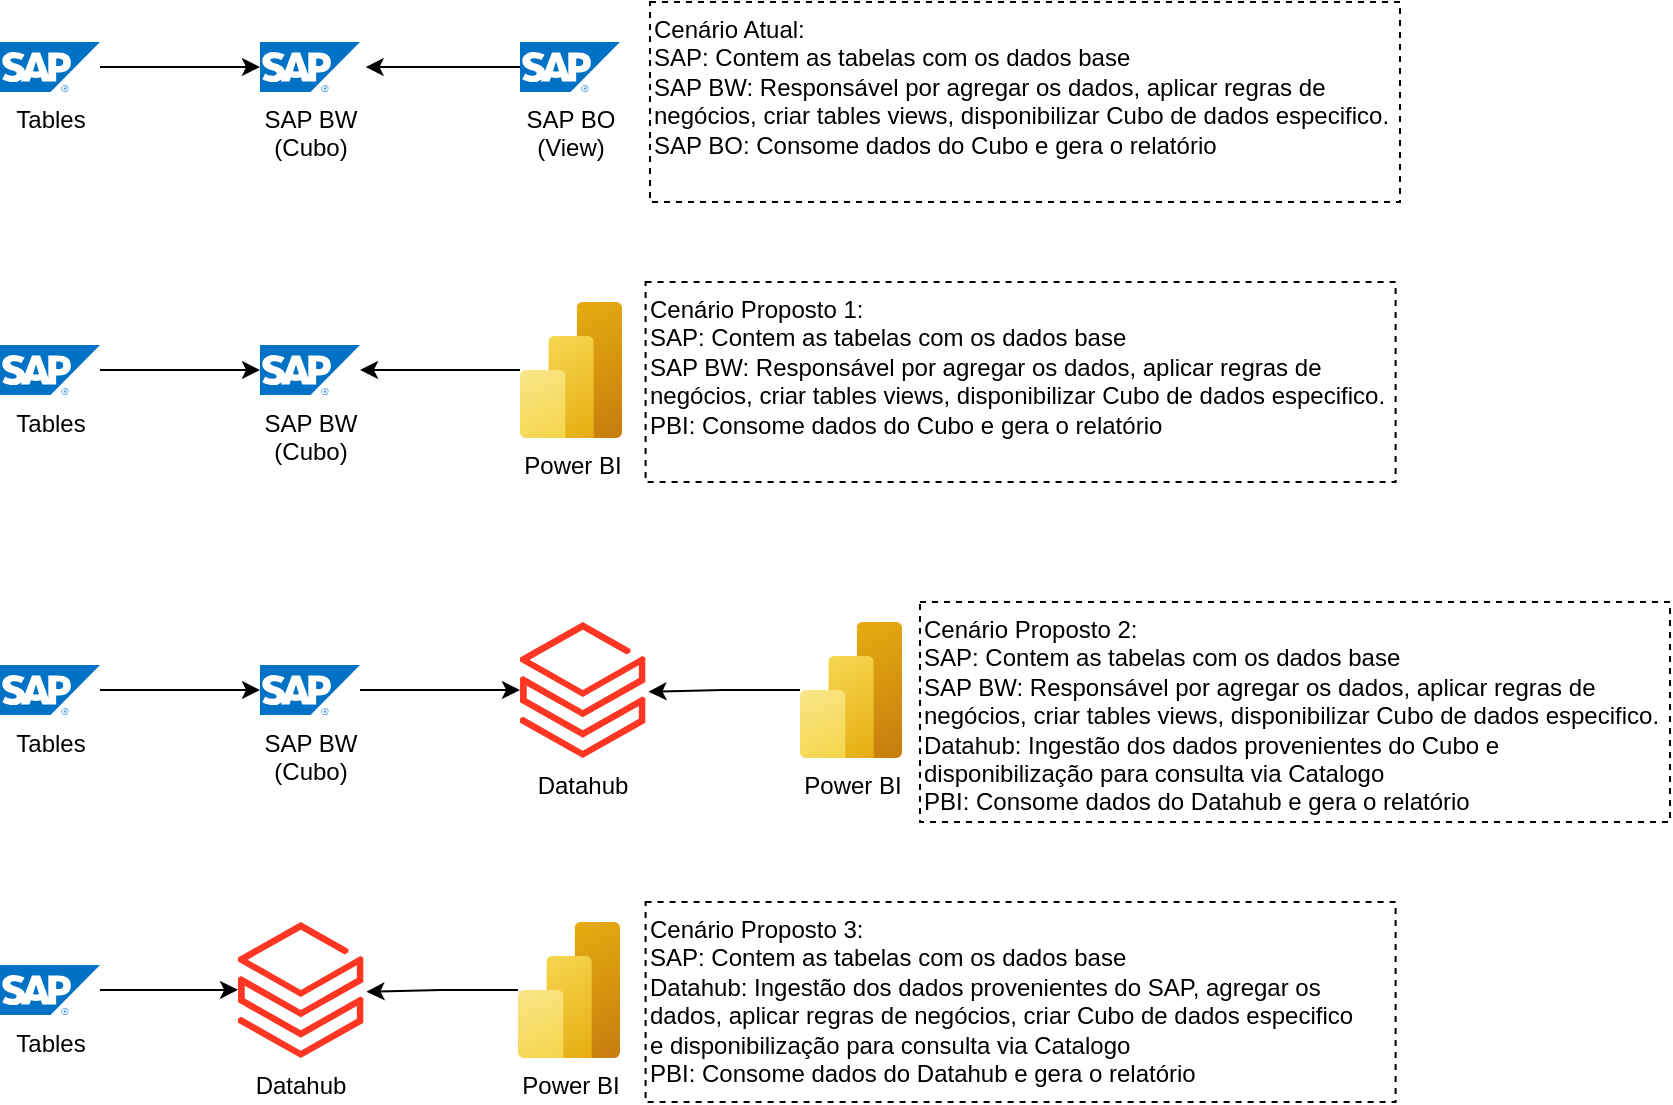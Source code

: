 <mxfile version="24.6.4" type="github">
  <diagram name="Página-1" id="pMPwNeUqAYihZ4KnCTLO">
    <mxGraphModel dx="981" dy="527" grid="1" gridSize="10" guides="1" tooltips="1" connect="1" arrows="1" fold="1" page="1" pageScale="1" pageWidth="1169" pageHeight="827" math="0" shadow="0">
      <root>
        <mxCell id="0" />
        <mxCell id="1" parent="0" />
        <mxCell id="afB3QxRyEOOV9Eug5rTz-3" value="" style="edgeStyle=orthogonalEdgeStyle;rounded=0;orthogonalLoop=1;jettySize=auto;html=1;" edge="1" parent="1" source="afB3QxRyEOOV9Eug5rTz-1" target="afB3QxRyEOOV9Eug5rTz-2">
          <mxGeometry relative="1" as="geometry" />
        </mxCell>
        <mxCell id="afB3QxRyEOOV9Eug5rTz-1" value="Tables" style="image;sketch=0;aspect=fixed;html=1;points=[];align=center;fontSize=12;image=img/lib/mscae/SAP_HANA_on_Azure.svg;" vertex="1" parent="1">
          <mxGeometry x="230" y="70" width="50" height="25" as="geometry" />
        </mxCell>
        <mxCell id="afB3QxRyEOOV9Eug5rTz-2" value="SAP BW&lt;br&gt;(Cubo)" style="image;sketch=0;aspect=fixed;html=1;points=[];align=center;fontSize=12;image=img/lib/mscae/SAP_HANA_on_Azure.svg;" vertex="1" parent="1">
          <mxGeometry x="360" y="70" width="50" height="25" as="geometry" />
        </mxCell>
        <mxCell id="afB3QxRyEOOV9Eug5rTz-4" value="SAP BO&lt;br&gt;(View)" style="image;sketch=0;aspect=fixed;html=1;points=[];align=center;fontSize=12;image=img/lib/mscae/SAP_HANA_on_Azure.svg;" vertex="1" parent="1">
          <mxGeometry x="490" y="70" width="50" height="25" as="geometry" />
        </mxCell>
        <mxCell id="afB3QxRyEOOV9Eug5rTz-6" value="" style="edgeStyle=orthogonalEdgeStyle;rounded=0;orthogonalLoop=1;jettySize=auto;html=1;" edge="1" parent="1" source="afB3QxRyEOOV9Eug5rTz-7" target="afB3QxRyEOOV9Eug5rTz-9">
          <mxGeometry relative="1" as="geometry" />
        </mxCell>
        <mxCell id="afB3QxRyEOOV9Eug5rTz-7" value="Tables" style="image;sketch=0;aspect=fixed;html=1;points=[];align=center;fontSize=12;image=img/lib/mscae/SAP_HANA_on_Azure.svg;" vertex="1" parent="1">
          <mxGeometry x="230" y="221.5" width="50" height="25" as="geometry" />
        </mxCell>
        <mxCell id="afB3QxRyEOOV9Eug5rTz-9" value="SAP BW&lt;br&gt;(Cubo)" style="image;sketch=0;aspect=fixed;html=1;points=[];align=center;fontSize=12;image=img/lib/mscae/SAP_HANA_on_Azure.svg;" vertex="1" parent="1">
          <mxGeometry x="360" y="221.5" width="50" height="25" as="geometry" />
        </mxCell>
        <mxCell id="afB3QxRyEOOV9Eug5rTz-20" style="edgeStyle=orthogonalEdgeStyle;rounded=0;orthogonalLoop=1;jettySize=auto;html=1;" edge="1" parent="1" source="afB3QxRyEOOV9Eug5rTz-11" target="afB3QxRyEOOV9Eug5rTz-9">
          <mxGeometry relative="1" as="geometry" />
        </mxCell>
        <mxCell id="afB3QxRyEOOV9Eug5rTz-11" value="Power BI" style="image;aspect=fixed;html=1;points=[];align=center;fontSize=12;image=img/lib/azure2/analytics/Power_BI_Embedded.svg;" vertex="1" parent="1">
          <mxGeometry x="490" y="200" width="51" height="68" as="geometry" />
        </mxCell>
        <mxCell id="afB3QxRyEOOV9Eug5rTz-12" value="" style="edgeStyle=orthogonalEdgeStyle;rounded=0;orthogonalLoop=1;jettySize=auto;html=1;" edge="1" parent="1" source="afB3QxRyEOOV9Eug5rTz-13" target="afB3QxRyEOOV9Eug5rTz-15">
          <mxGeometry relative="1" as="geometry" />
        </mxCell>
        <mxCell id="afB3QxRyEOOV9Eug5rTz-13" value="Tables" style="image;sketch=0;aspect=fixed;html=1;points=[];align=center;fontSize=12;image=img/lib/mscae/SAP_HANA_on_Azure.svg;" vertex="1" parent="1">
          <mxGeometry x="230" y="381.5" width="50" height="25" as="geometry" />
        </mxCell>
        <mxCell id="afB3QxRyEOOV9Eug5rTz-18" style="edgeStyle=orthogonalEdgeStyle;rounded=0;orthogonalLoop=1;jettySize=auto;html=1;" edge="1" parent="1" source="afB3QxRyEOOV9Eug5rTz-15" target="afB3QxRyEOOV9Eug5rTz-17">
          <mxGeometry relative="1" as="geometry" />
        </mxCell>
        <mxCell id="afB3QxRyEOOV9Eug5rTz-15" value="SAP BW&lt;br&gt;(Cubo)" style="image;sketch=0;aspect=fixed;html=1;points=[];align=center;fontSize=12;image=img/lib/mscae/SAP_HANA_on_Azure.svg;" vertex="1" parent="1">
          <mxGeometry x="360" y="381.5" width="50" height="25" as="geometry" />
        </mxCell>
        <mxCell id="afB3QxRyEOOV9Eug5rTz-16" value="Power BI" style="image;aspect=fixed;html=1;points=[];align=center;fontSize=12;image=img/lib/azure2/analytics/Power_BI_Embedded.svg;" vertex="1" parent="1">
          <mxGeometry x="630" y="360" width="51" height="68" as="geometry" />
        </mxCell>
        <mxCell id="afB3QxRyEOOV9Eug5rTz-17" value="Datahub" style="image;aspect=fixed;html=1;points=[];align=center;fontSize=12;image=img/lib/azure2/analytics/Azure_Databricks.svg;" vertex="1" parent="1">
          <mxGeometry x="490" y="360" width="62.8" height="68" as="geometry" />
        </mxCell>
        <mxCell id="afB3QxRyEOOV9Eug5rTz-21" style="edgeStyle=orthogonalEdgeStyle;rounded=0;orthogonalLoop=1;jettySize=auto;html=1;entryX=1.056;entryY=0.501;entryDx=0;entryDy=0;entryPerimeter=0;" edge="1" parent="1" source="afB3QxRyEOOV9Eug5rTz-4" target="afB3QxRyEOOV9Eug5rTz-2">
          <mxGeometry relative="1" as="geometry" />
        </mxCell>
        <mxCell id="afB3QxRyEOOV9Eug5rTz-22" style="edgeStyle=orthogonalEdgeStyle;rounded=0;orthogonalLoop=1;jettySize=auto;html=1;entryX=1.023;entryY=0.513;entryDx=0;entryDy=0;entryPerimeter=0;" edge="1" parent="1" source="afB3QxRyEOOV9Eug5rTz-16" target="afB3QxRyEOOV9Eug5rTz-17">
          <mxGeometry relative="1" as="geometry" />
        </mxCell>
        <mxCell id="afB3QxRyEOOV9Eug5rTz-24" value="Tables" style="image;sketch=0;aspect=fixed;html=1;points=[];align=center;fontSize=12;image=img/lib/mscae/SAP_HANA_on_Azure.svg;" vertex="1" parent="1">
          <mxGeometry x="230" y="531.5" width="50" height="25" as="geometry" />
        </mxCell>
        <mxCell id="afB3QxRyEOOV9Eug5rTz-27" value="Power BI" style="image;aspect=fixed;html=1;points=[];align=center;fontSize=12;image=img/lib/azure2/analytics/Power_BI_Embedded.svg;" vertex="1" parent="1">
          <mxGeometry x="489" y="510" width="51" height="68" as="geometry" />
        </mxCell>
        <mxCell id="afB3QxRyEOOV9Eug5rTz-28" value="Datahub" style="image;aspect=fixed;html=1;points=[];align=center;fontSize=12;image=img/lib/azure2/analytics/Azure_Databricks.svg;" vertex="1" parent="1">
          <mxGeometry x="349" y="510" width="62.8" height="68" as="geometry" />
        </mxCell>
        <mxCell id="afB3QxRyEOOV9Eug5rTz-29" style="edgeStyle=orthogonalEdgeStyle;rounded=0;orthogonalLoop=1;jettySize=auto;html=1;entryX=1.023;entryY=0.513;entryDx=0;entryDy=0;entryPerimeter=0;" edge="1" parent="1" source="afB3QxRyEOOV9Eug5rTz-27" target="afB3QxRyEOOV9Eug5rTz-28">
          <mxGeometry relative="1" as="geometry" />
        </mxCell>
        <mxCell id="afB3QxRyEOOV9Eug5rTz-30" style="edgeStyle=orthogonalEdgeStyle;rounded=0;orthogonalLoop=1;jettySize=auto;html=1;entryX=0;entryY=0.499;entryDx=0;entryDy=0;entryPerimeter=0;" edge="1" parent="1" source="afB3QxRyEOOV9Eug5rTz-24" target="afB3QxRyEOOV9Eug5rTz-28">
          <mxGeometry relative="1" as="geometry" />
        </mxCell>
        <mxCell id="afB3QxRyEOOV9Eug5rTz-31" value="Cenário Atual:&lt;div&gt;SAP: Contem as tabelas com os dados base&lt;/div&gt;&lt;div&gt;SAP BW: Responsável por agregar os dados, aplicar regras de negócios, criar tables views, disponibilizar Cubo de dados especifico.&lt;/div&gt;&lt;div&gt;SAP BO: Consome dados do Cubo e gera o relatório&lt;/div&gt;" style="text;html=1;align=left;verticalAlign=top;whiteSpace=wrap;rounded=0;horizontal=1;strokeColor=default;dashed=1;" vertex="1" parent="1">
          <mxGeometry x="555" y="50" width="375" height="100" as="geometry" />
        </mxCell>
        <mxCell id="afB3QxRyEOOV9Eug5rTz-32" value="Cenário Proposto 1:&lt;div&gt;SAP: Contem as tabelas com os dados base&lt;/div&gt;&lt;div&gt;SAP BW: Responsável por agregar os dados, aplicar regras de negócios, criar tables views, disponibilizar Cubo de dados especifico.&lt;/div&gt;&lt;div&gt;PBI: Consome dados do Cubo e gera o relatório&lt;/div&gt;" style="text;html=1;align=left;verticalAlign=top;whiteSpace=wrap;rounded=0;horizontal=1;strokeColor=default;dashed=1;" vertex="1" parent="1">
          <mxGeometry x="552.8" y="190" width="375" height="100" as="geometry" />
        </mxCell>
        <mxCell id="afB3QxRyEOOV9Eug5rTz-33" value="Cenário Proposto 2:&lt;div&gt;SAP: Contem as tabelas com os dados base&lt;/div&gt;&lt;div&gt;SAP BW: Responsável por agregar os dados, aplicar regras de negócios, criar tables views, disponibilizar Cubo de dados especifico.&lt;/div&gt;&lt;div&gt;Datahub: Ingestão dos dados provenientes do Cubo e disponibilização para consulta via Catalogo&lt;br&gt;PBI: Consome dados do Datahub e gera o relatório&lt;/div&gt;" style="text;html=1;align=left;verticalAlign=top;whiteSpace=wrap;rounded=0;horizontal=1;strokeColor=default;dashed=1;" vertex="1" parent="1">
          <mxGeometry x="690" y="350" width="375" height="110" as="geometry" />
        </mxCell>
        <mxCell id="afB3QxRyEOOV9Eug5rTz-34" value="Cenário Proposto 3:&lt;div&gt;SAP: Contem as tabelas com os dados base&lt;/div&gt;&lt;div&gt;Datahub: Ingestão dos dados provenientes do SAP,&amp;nbsp;&lt;span style=&quot;background-color: initial;&quot;&gt;agregar os dados, aplicar regras de negócios, criar Cubo de dados especifico e&lt;/span&gt;&lt;span style=&quot;background-color: initial;&quot;&gt;&amp;nbsp;disponibilização para consulta via Catalogo&lt;/span&gt;&lt;/div&gt;&lt;div&gt;PBI: Consome dados do Datahub e gera o relatório&lt;/div&gt;" style="text;html=1;align=left;verticalAlign=top;whiteSpace=wrap;rounded=0;horizontal=1;strokeColor=default;dashed=1;" vertex="1" parent="1">
          <mxGeometry x="552.8" y="500" width="375" height="100" as="geometry" />
        </mxCell>
      </root>
    </mxGraphModel>
  </diagram>
</mxfile>

